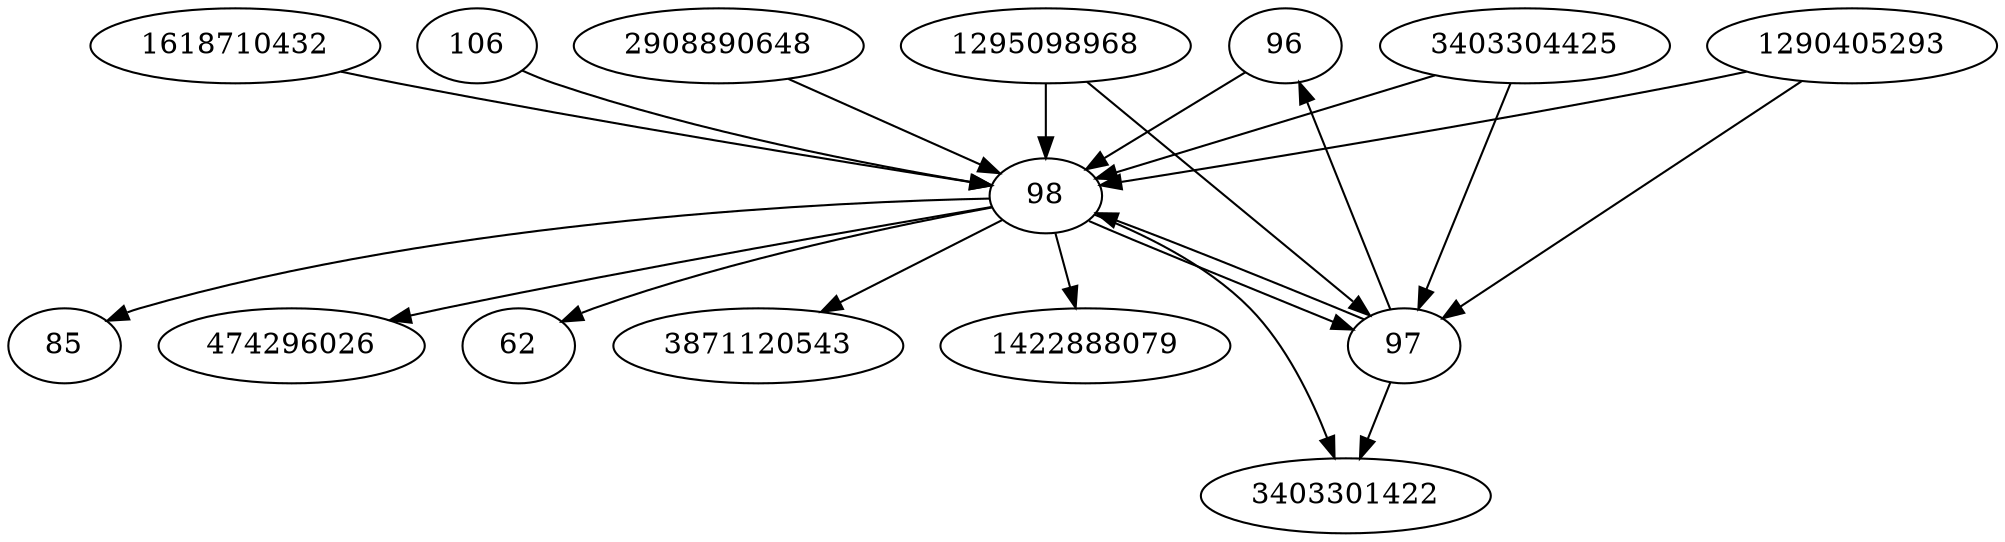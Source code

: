 strict digraph  {
96;
97;
1618710432;
98;
3403304425;
106;
1290405293;
3403301422;
1422888079;
85;
2908890648;
474296026;
1295098968;
62;
3871120543;
96 -> 98;
97 -> 3403301422;
97 -> 96;
97 -> 98;
1618710432 -> 98;
98 -> 62;
98 -> 474296026;
98 -> 1422888079;
98 -> 3403301422;
98 -> 3871120543;
98 -> 85;
98 -> 97;
3403304425 -> 97;
3403304425 -> 98;
106 -> 98;
1290405293 -> 97;
1290405293 -> 98;
2908890648 -> 98;
1295098968 -> 97;
1295098968 -> 98;
}
